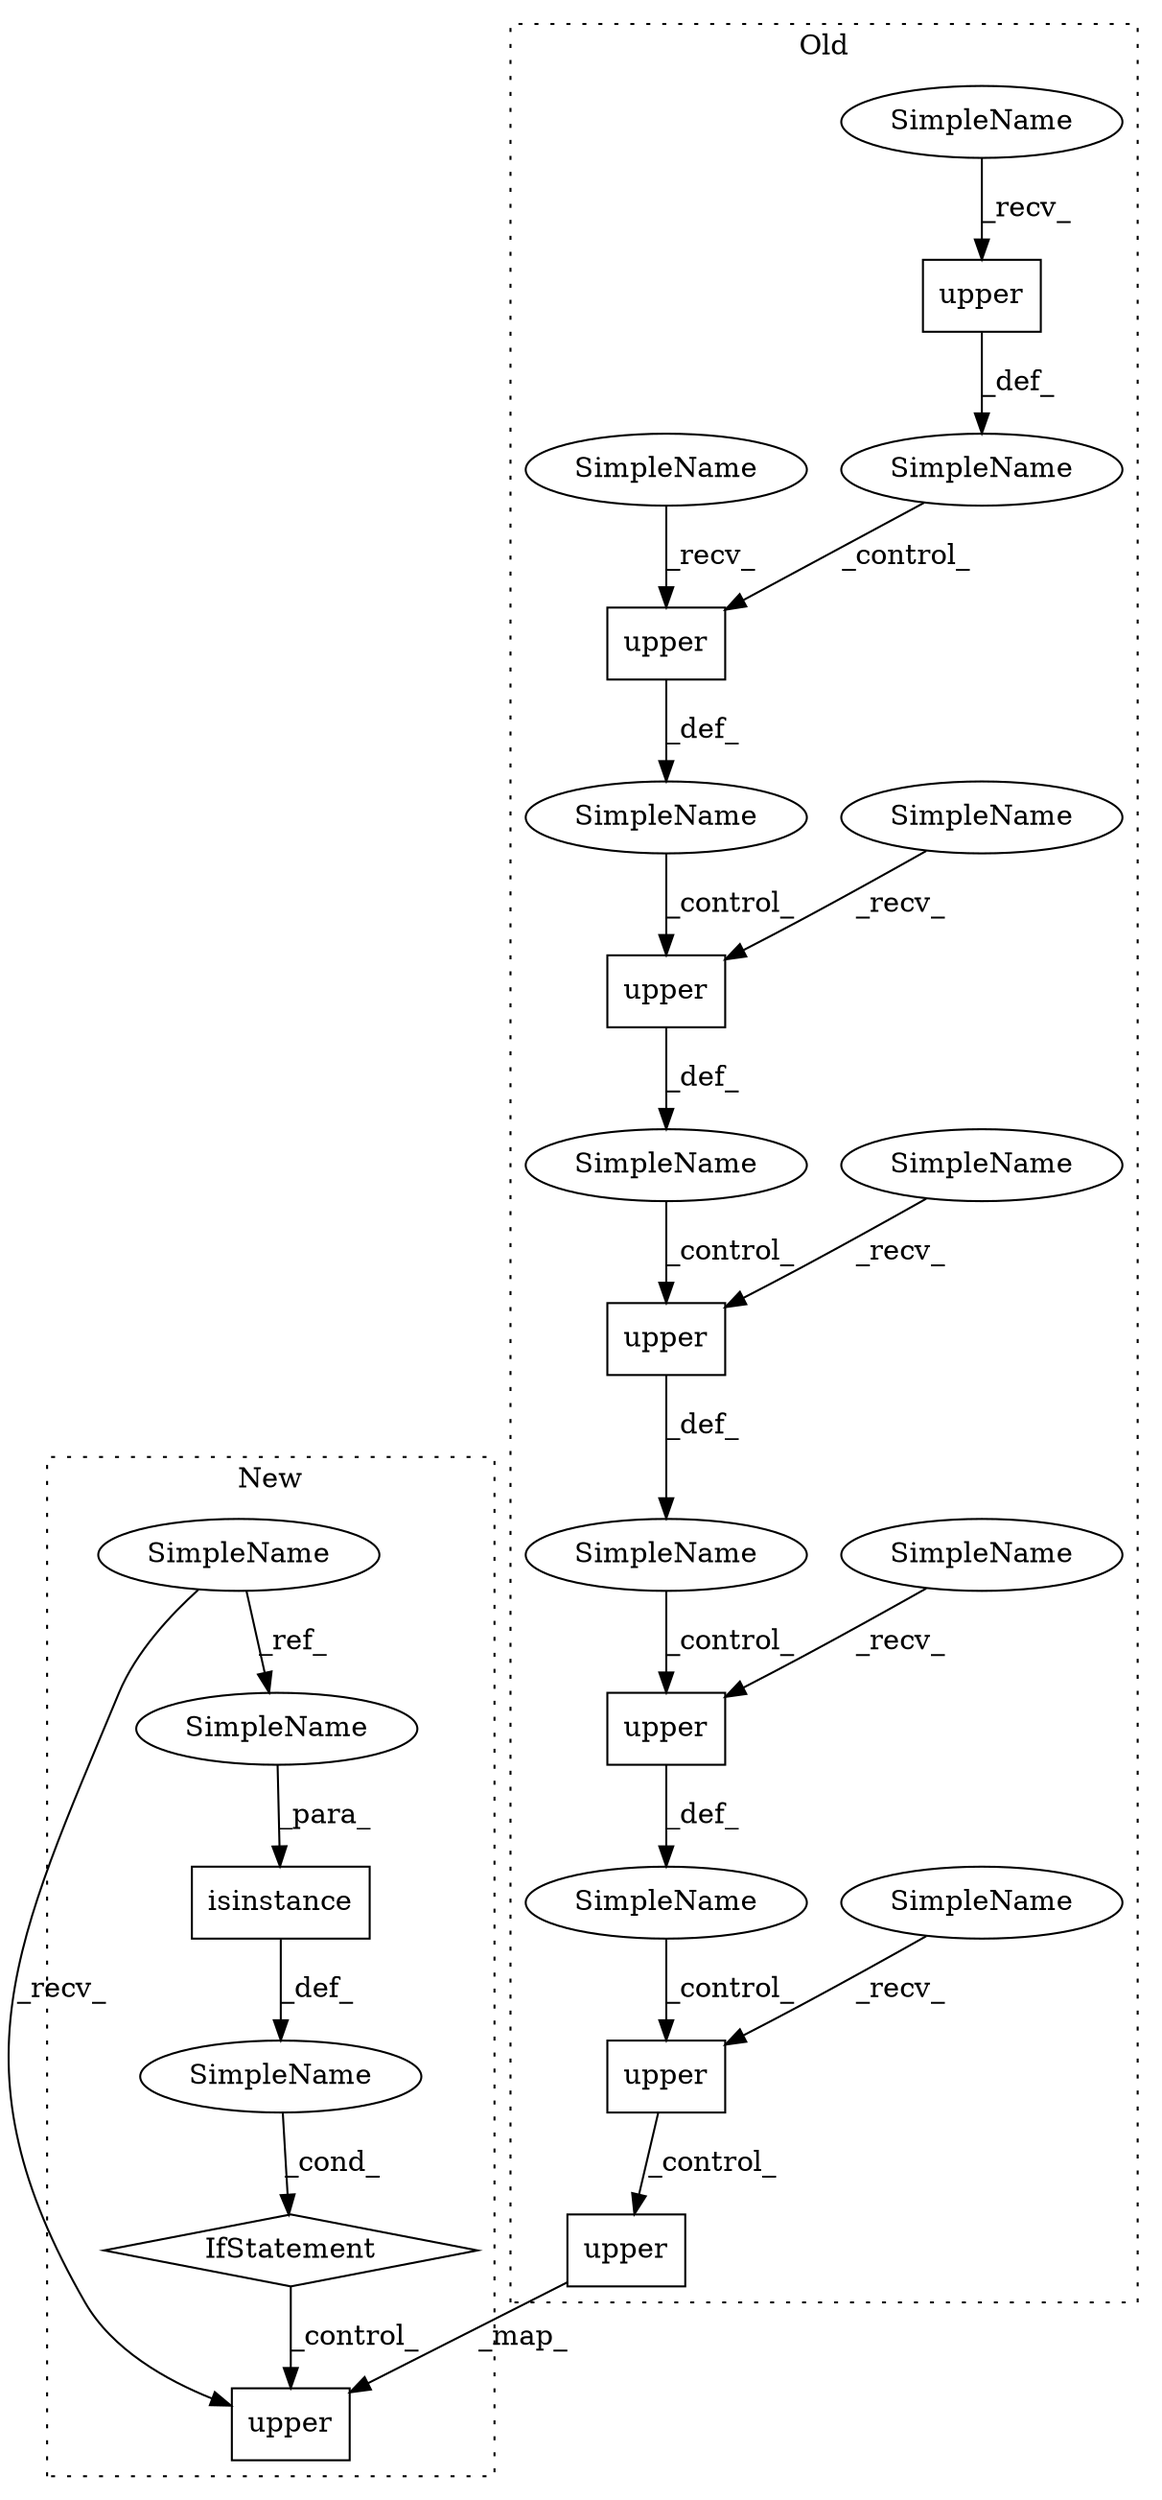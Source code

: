 digraph G {
subgraph cluster0 {
1 [label="upper" a="32" s="42144" l="7" shape="box"];
6 [label="upper" a="32" s="42856" l="7" shape="box"];
8 [label="upper" a="32" s="42481" l="7" shape="box"];
9 [label="SimpleName" a="42" s="" l="" shape="ellipse"];
10 [label="upper" a="32" s="42305" l="7" shape="box"];
11 [label="SimpleName" a="42" s="" l="" shape="ellipse"];
12 [label="upper" a="32" s="42758" l="7" shape="box"];
13 [label="SimpleName" a="42" s="" l="" shape="ellipse"];
14 [label="upper" a="32" s="42042" l="7" shape="box"];
15 [label="SimpleName" a="42" s="" l="" shape="ellipse"];
16 [label="upper" a="32" s="42570" l="7" shape="box"];
17 [label="SimpleName" a="42" s="" l="" shape="ellipse"];
19 [label="SimpleName" a="42" s="42037" l="4" shape="ellipse"];
20 [label="SimpleName" a="42" s="42476" l="4" shape="ellipse"];
21 [label="SimpleName" a="42" s="42753" l="4" shape="ellipse"];
22 [label="SimpleName" a="42" s="42565" l="4" shape="ellipse"];
23 [label="SimpleName" a="42" s="42300" l="4" shape="ellipse"];
24 [label="SimpleName" a="42" s="42139" l="4" shape="ellipse"];
label = "Old";
style="dotted";
}
subgraph cluster1 {
2 [label="isinstance" a="32" s="42180,42202" l="11,1" shape="box"];
3 [label="IfStatement" a="25" s="42203" l="3" shape="diamond"];
4 [label="SimpleName" a="42" s="" l="" shape="ellipse"];
5 [label="upper" a="32" s="42211" l="7" shape="box"];
7 [label="SimpleName" a="42" s="41942" l="4" shape="ellipse"];
18 [label="SimpleName" a="42" s="42191" l="4" shape="ellipse"];
label = "New";
style="dotted";
}
1 -> 9 [label="_def_"];
2 -> 4 [label="_def_"];
3 -> 5 [label="_control_"];
4 -> 3 [label="_cond_"];
6 -> 5 [label="_map_"];
7 -> 5 [label="_recv_"];
7 -> 18 [label="_ref_"];
8 -> 17 [label="_def_"];
9 -> 10 [label="_control_"];
10 -> 15 [label="_def_"];
11 -> 12 [label="_control_"];
12 -> 6 [label="_control_"];
13 -> 1 [label="_control_"];
14 -> 13 [label="_def_"];
15 -> 8 [label="_control_"];
16 -> 11 [label="_def_"];
17 -> 16 [label="_control_"];
18 -> 2 [label="_para_"];
19 -> 14 [label="_recv_"];
20 -> 8 [label="_recv_"];
21 -> 12 [label="_recv_"];
22 -> 16 [label="_recv_"];
23 -> 10 [label="_recv_"];
24 -> 1 [label="_recv_"];
}